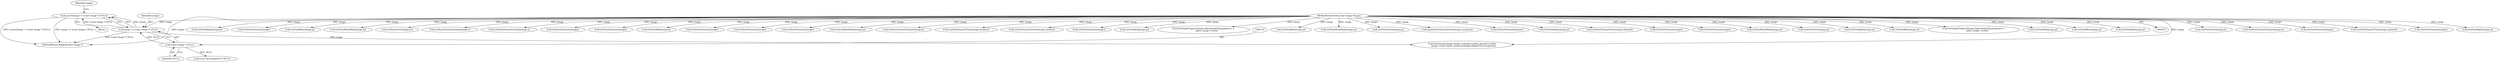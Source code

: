 digraph "0_ImageMagick_7b1cf5784b5bcd85aa9293ecf56769f68c037231@API" {
"1000115" [label="(Call,assert(image != (const Image *) NULL))"];
"1000116" [label="(Call,image != (const Image *) NULL)"];
"1000104" [label="(MethodParameterIn,const Image *image)"];
"1000118" [label="(Call,(const Image *) NULL)"];
"1000573" [label="(Call,GetPixelGreen(image,p))"];
"1001142" [label="(MethodReturn,MagickExport Image *)"];
"1000118" [label="(Call,(const Image *) NULL)"];
"1000534" [label="(Call,GetPixelChannelChannel(image,i))"];
"1001082" [label="(Call,GetPixelChannels(image))"];
"1000668" [label="(Call,GetPixelChannelTraits(image,channel))"];
"1000526" [label="(Call,GetPixelChannels(image))"];
"1000585" [label="(Call,GetPixelAlpha(image,p))"];
"1000713" [label="(Call,GetPixelAlpha(image,p))"];
"1000719" [label="(Call,GetPixelChannels(image))"];
"1000707" [label="(Call,GetPixelBlue(image,p))"];
"1000864" [label="(Call,GetPixelReadMask(image,q))"];
"1000701" [label="(Call,GetPixelGreen(image,p))"];
"1000897" [label="(Call,GetPixelChannelChannel(image,i))"];
"1001025" [label="(Call,GetPixelChannelChannel(image,i))"];
"1000591" [label="(Call,GetPixelChannels(image))"];
"1000874" [label="(Call,GetPixelChannels(image))"];
"1000695" [label="(Call,GetPixelRed(image,p))"];
"1001017" [label="(Call,GetPixelChannels(image))"];
"1000120" [label="(Identifier,NULL)"];
"1000639" [label="(Call,GetPixelChannels(image))"];
"1000511" [label="(Call,GetPixelChannels(image))"];
"1000629" [label="(Call,GetPixelReadMask(image,p))"];
"1000662" [label="(Call,GetPixelChannelChannel(image,i))"];
"1001031" [label="(Call,GetPixelChannelTraits(image,channel))"];
"1000115" [label="(Call,assert(image != (const Image *) NULL))"];
"1000540" [label="(Call,GetPixelChannelTraits(image,channel))"];
"1000104" [label="(MethodParameterIn,const Image *image)"];
"1000889" [label="(Call,GetPixelChannels(image))"];
"1000117" [label="(Identifier,image)"];
"1000930" [label="(Call,GetPixelRed(image,p))"];
"1000746" [label="(Call,SetImageProgress(image,SpliceImageTag,progress++,\n          splice_image->rows))"];
"1000166" [label="(Call,CloneImage(image,image->columns+splice_geometry.width,\n    image->rows+splice_geometry.height,MagickTrue,exception))"];
"1000124" [label="(Identifier,image)"];
"1000579" [label="(Call,GetPixelBlue(image,p))"];
"1000992" [label="(Call,GetPixelReadMask(image,q))"];
"1001064" [label="(Call,GetPixelGreen(image,p))"];
"1000116" [label="(Call,image != (const Image *) NULL)"];
"1000417" [label="(Call,AcquireVirtualCacheView(image,exception))"];
"1000107" [label="(Block,)"];
"1001002" [label="(Call,GetPixelChannels(image))"];
"1001076" [label="(Call,GetPixelAlpha(image,p))"];
"1000903" [label="(Call,GetPixelChannelTraits(image,channel))"];
"1000954" [label="(Call,GetPixelChannels(image))"];
"1000654" [label="(Call,GetPixelChannels(image))"];
"1000501" [label="(Call,GetPixelReadMask(image,p))"];
"1000936" [label="(Call,GetPixelGreen(image,p))"];
"1000948" [label="(Call,GetPixelAlpha(image,p))"];
"1000942" [label="(Call,GetPixelBlue(image,p))"];
"1001109" [label="(Call,SetImageProgress(image,SpliceImageTag,progress++,\n          splice_image->rows))"];
"1000567" [label="(Call,GetPixelRed(image,p))"];
"1000145" [label="(Call,(const RectangleInfo *) NULL)"];
"1001070" [label="(Call,GetPixelBlue(image,p))"];
"1001058" [label="(Call,GetPixelRed(image,p))"];
"1000115" -> "1000107"  [label="AST: "];
"1000115" -> "1000116"  [label="CFG: "];
"1000116" -> "1000115"  [label="AST: "];
"1000124" -> "1000115"  [label="CFG: "];
"1000115" -> "1001142"  [label="DDG: assert(image != (const Image *) NULL)"];
"1000115" -> "1001142"  [label="DDG: image != (const Image *) NULL"];
"1000116" -> "1000115"  [label="DDG: image"];
"1000116" -> "1000115"  [label="DDG: (const Image *) NULL"];
"1000116" -> "1000118"  [label="CFG: "];
"1000117" -> "1000116"  [label="AST: "];
"1000118" -> "1000116"  [label="AST: "];
"1000116" -> "1001142"  [label="DDG: (const Image *) NULL"];
"1000104" -> "1000116"  [label="DDG: image"];
"1000118" -> "1000116"  [label="DDG: NULL"];
"1000116" -> "1000166"  [label="DDG: image"];
"1000104" -> "1000103"  [label="AST: "];
"1000104" -> "1001142"  [label="DDG: image"];
"1000104" -> "1000166"  [label="DDG: image"];
"1000104" -> "1000417"  [label="DDG: image"];
"1000104" -> "1000501"  [label="DDG: image"];
"1000104" -> "1000511"  [label="DDG: image"];
"1000104" -> "1000526"  [label="DDG: image"];
"1000104" -> "1000534"  [label="DDG: image"];
"1000104" -> "1000540"  [label="DDG: image"];
"1000104" -> "1000567"  [label="DDG: image"];
"1000104" -> "1000573"  [label="DDG: image"];
"1000104" -> "1000579"  [label="DDG: image"];
"1000104" -> "1000585"  [label="DDG: image"];
"1000104" -> "1000591"  [label="DDG: image"];
"1000104" -> "1000629"  [label="DDG: image"];
"1000104" -> "1000639"  [label="DDG: image"];
"1000104" -> "1000654"  [label="DDG: image"];
"1000104" -> "1000662"  [label="DDG: image"];
"1000104" -> "1000668"  [label="DDG: image"];
"1000104" -> "1000695"  [label="DDG: image"];
"1000104" -> "1000701"  [label="DDG: image"];
"1000104" -> "1000707"  [label="DDG: image"];
"1000104" -> "1000713"  [label="DDG: image"];
"1000104" -> "1000719"  [label="DDG: image"];
"1000104" -> "1000746"  [label="DDG: image"];
"1000104" -> "1000864"  [label="DDG: image"];
"1000104" -> "1000874"  [label="DDG: image"];
"1000104" -> "1000889"  [label="DDG: image"];
"1000104" -> "1000897"  [label="DDG: image"];
"1000104" -> "1000903"  [label="DDG: image"];
"1000104" -> "1000930"  [label="DDG: image"];
"1000104" -> "1000936"  [label="DDG: image"];
"1000104" -> "1000942"  [label="DDG: image"];
"1000104" -> "1000948"  [label="DDG: image"];
"1000104" -> "1000954"  [label="DDG: image"];
"1000104" -> "1000992"  [label="DDG: image"];
"1000104" -> "1001002"  [label="DDG: image"];
"1000104" -> "1001017"  [label="DDG: image"];
"1000104" -> "1001025"  [label="DDG: image"];
"1000104" -> "1001031"  [label="DDG: image"];
"1000104" -> "1001058"  [label="DDG: image"];
"1000104" -> "1001064"  [label="DDG: image"];
"1000104" -> "1001070"  [label="DDG: image"];
"1000104" -> "1001076"  [label="DDG: image"];
"1000104" -> "1001082"  [label="DDG: image"];
"1000104" -> "1001109"  [label="DDG: image"];
"1000118" -> "1000120"  [label="CFG: "];
"1000119" -> "1000118"  [label="AST: "];
"1000120" -> "1000118"  [label="AST: "];
"1000118" -> "1000145"  [label="DDG: NULL"];
}

